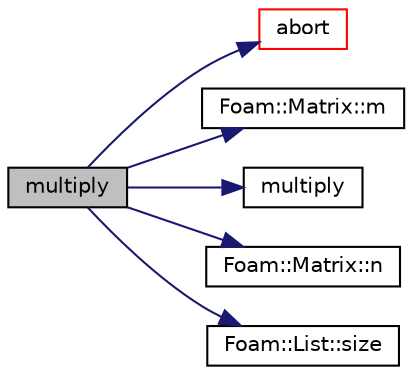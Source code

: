digraph "multiply"
{
  bgcolor="transparent";
  edge [fontname="Helvetica",fontsize="10",labelfontname="Helvetica",labelfontsize="10"];
  node [fontname="Helvetica",fontsize="10",shape=record];
  rankdir="LR";
  Node125102 [label="multiply",height=0.2,width=0.4,color="black", fillcolor="grey75", style="filled", fontcolor="black"];
  Node125102 -> Node125103 [color="midnightblue",fontsize="10",style="solid",fontname="Helvetica"];
  Node125103 [label="abort",height=0.2,width=0.4,color="red",URL="$a21851.html#a447107a607d03e417307c203fa5fb44b"];
  Node125102 -> Node125148 [color="midnightblue",fontsize="10",style="solid",fontname="Helvetica"];
  Node125148 [label="Foam::Matrix::m",height=0.2,width=0.4,color="black",URL="$a27889.html#a910305ebc963132f09b276357a5a6da0",tooltip="Return the number of rows. "];
  Node125102 -> Node125149 [color="midnightblue",fontsize="10",style="solid",fontname="Helvetica"];
  Node125149 [label="multiply",height=0.2,width=0.4,color="black",URL="$a21851.html#ae81fb61e7069664388dff10a96a30486"];
  Node125102 -> Node125150 [color="midnightblue",fontsize="10",style="solid",fontname="Helvetica"];
  Node125150 [label="Foam::Matrix::n",height=0.2,width=0.4,color="black",URL="$a27889.html#a8a840ce72ef06572aff1f3e950889757",tooltip="Return the number of columns. "];
  Node125102 -> Node125151 [color="midnightblue",fontsize="10",style="solid",fontname="Helvetica"];
  Node125151 [label="Foam::List::size",height=0.2,width=0.4,color="black",URL="$a26833.html#a8a5f6fa29bd4b500caf186f60245b384",tooltip="Override size to be inconsistent with allocated storage. "];
}
